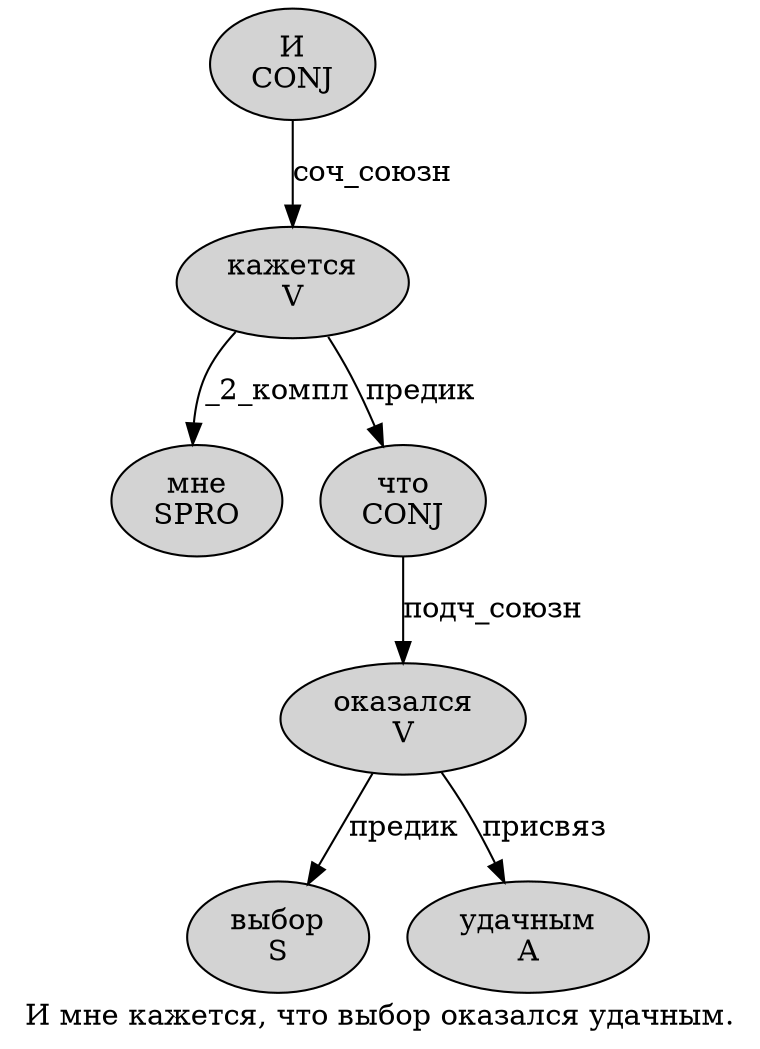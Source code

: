 digraph SENTENCE_1029 {
	graph [label="И мне кажется, что выбор оказался удачным."]
	node [style=filled]
		0 [label="И
CONJ" color="" fillcolor=lightgray penwidth=1 shape=ellipse]
		1 [label="мне
SPRO" color="" fillcolor=lightgray penwidth=1 shape=ellipse]
		2 [label="кажется
V" color="" fillcolor=lightgray penwidth=1 shape=ellipse]
		4 [label="что
CONJ" color="" fillcolor=lightgray penwidth=1 shape=ellipse]
		5 [label="выбор
S" color="" fillcolor=lightgray penwidth=1 shape=ellipse]
		6 [label="оказался
V" color="" fillcolor=lightgray penwidth=1 shape=ellipse]
		7 [label="удачным
A" color="" fillcolor=lightgray penwidth=1 shape=ellipse]
			2 -> 1 [label="_2_компл"]
			2 -> 4 [label="предик"]
			6 -> 5 [label="предик"]
			6 -> 7 [label="присвяз"]
			0 -> 2 [label="соч_союзн"]
			4 -> 6 [label="подч_союзн"]
}